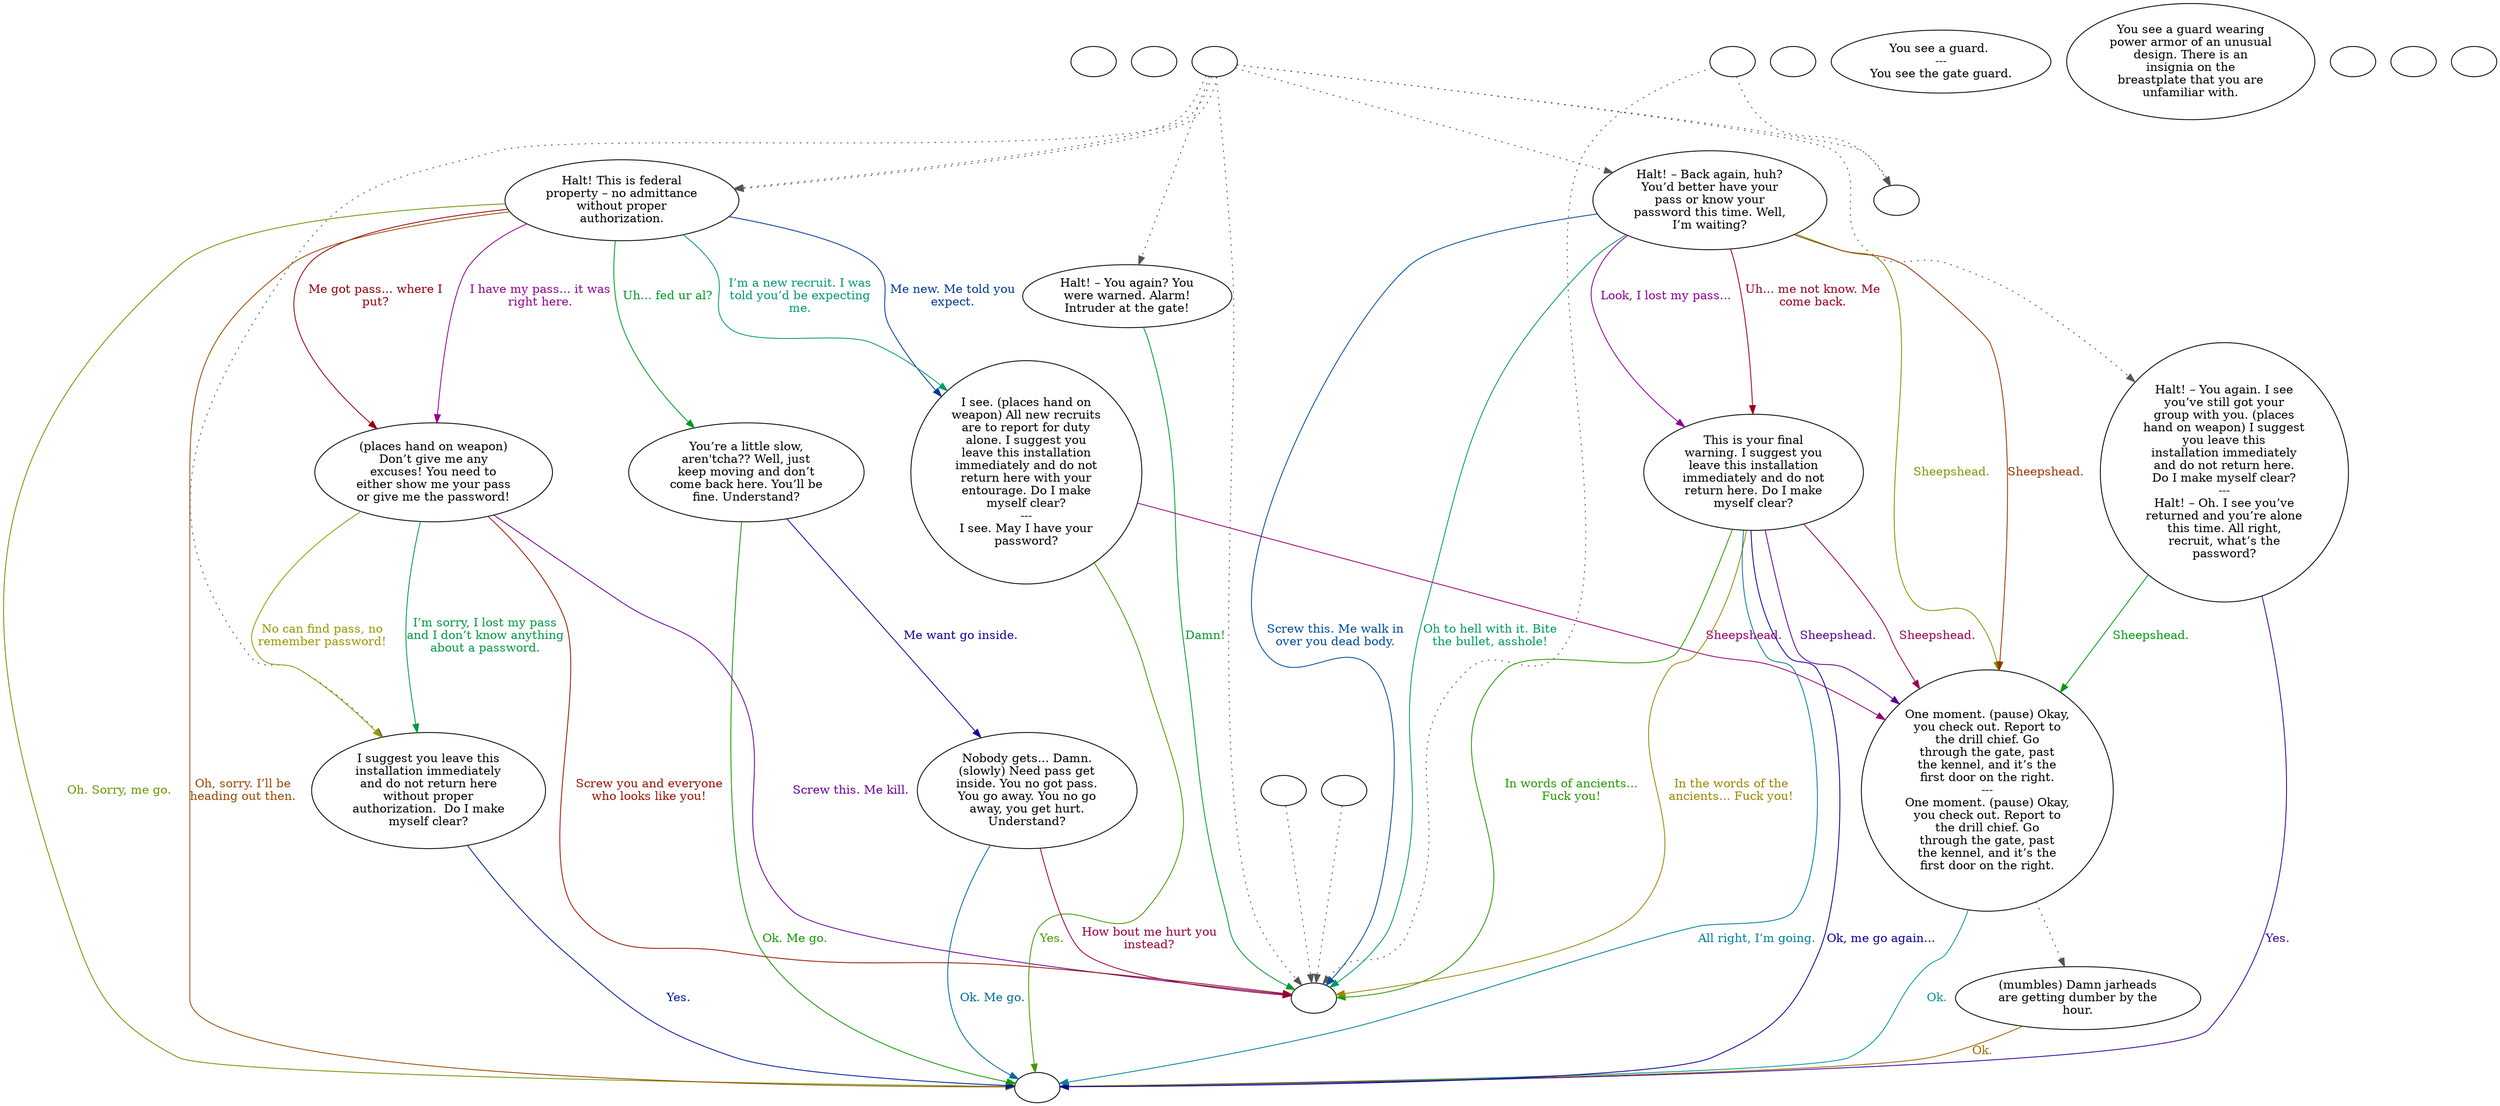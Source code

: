 digraph CCGGUARD {
  "checkPartyMembersNearDoor" [style=filled       fillcolor="#FFFFFF"       color="#000000"]
  "checkPartyMembersNearDoor" [label=""]
  "start" [style=filled       fillcolor="#FFFFFF"       color="#000000"]
  "start" [label=""]
  "critter_p_proc" [style=filled       fillcolor="#FFFFFF"       color="#000000"]
  "critter_p_proc" -> "Node012" [style=dotted color="#555555"]
  "critter_p_proc" -> "Node998" [style=dotted color="#555555"]
  "critter_p_proc" [label=""]
  "pickup_p_proc" [style=filled       fillcolor="#FFFFFF"       color="#000000"]
  "pickup_p_proc" -> "Node998" [style=dotted color="#555555"]
  "pickup_p_proc" [label=""]
  "talk_p_proc" [style=filled       fillcolor="#FFFFFF"       color="#000000"]
  "talk_p_proc" -> "Node012" [style=dotted color="#555555"]
  "talk_p_proc" -> "Node998" [style=dotted color="#555555"]
  "talk_p_proc" -> "Node001" [style=dotted color="#555555"]
  "talk_p_proc" -> "Node011" [style=dotted color="#555555"]
  "talk_p_proc" -> "Node009" [style=dotted color="#555555"]
  "talk_p_proc" -> "Node008" [style=dotted color="#555555"]
  "talk_p_proc" -> "Node001" [style=dotted color="#555555"]
  "talk_p_proc" -> "Node005" [style=dotted color="#555555"]
  "talk_p_proc" [label=""]
  "destroy_p_proc" [style=filled       fillcolor="#FFFFFF"       color="#000000"]
  "destroy_p_proc" [label=""]
  "look_at_p_proc" [style=filled       fillcolor="#FFFFFF"       color="#000000"]
  "look_at_p_proc" [label="You see a guard. \n---\nYou see the gate guard."]
  "description_p_proc" [style=filled       fillcolor="#FFFFFF"       color="#000000"]
  "description_p_proc" [label="You see a guard wearing\npower armor of an unusual\ndesign. There is an\ninsignia on the\nbreastplate that you are\nunfamiliar with."]
  "use_skill_on_p_proc" [style=filled       fillcolor="#FFFFFF"       color="#000000"]
  "use_skill_on_p_proc" [label=""]
  "damage_p_proc" [style=filled       fillcolor="#FFFFFF"       color="#000000"]
  "damage_p_proc" -> "Node998" [style=dotted color="#555555"]
  "damage_p_proc" [label=""]
  "map_enter_p_proc" [style=filled       fillcolor="#FFFFFF"       color="#000000"]
  "map_enter_p_proc" [label=""]
  "timed_event_p_proc" [style=filled       fillcolor="#FFFFFF"       color="#000000"]
  "timed_event_p_proc" [label=""]
  "Node001" [style=filled       fillcolor="#FFFFFF"       color="#000000"]
  "Node001" [label="Halt! This is federal\nproperty – no admittance\nwithout proper\nauthorization."]
  "Node001" -> "Node002" [label="Uh... fed ur al?" color="#009922" fontcolor="#009922"]
  "Node001" -> "Node004" [label="Me got pass... where I\nput?" color="#99000B" fontcolor="#99000B"]
  "Node001" -> "Node006" [label="Me new. Me told you\nexpect." color="#003899" fontcolor="#003899"]
  "Node001" -> "Node999" [label="Oh. Sorry, me go." color="#649900" fontcolor="#649900"]
  "Node001" -> "Node004" [label="I have my pass... it was\nright here." color="#990091" fontcolor="#990091"]
  "Node001" -> "Node006" [label="I’m a new recruit. I was\ntold you’d be expecting\nme." color="#009974" fontcolor="#009974"]
  "Node001" -> "Node999" [label="Oh, sorry. I’ll be\nheading out then." color="#994800" fontcolor="#994800"]
  "Node002" [style=filled       fillcolor="#FFFFFF"       color="#000000"]
  "Node002" [label="You’re a little slow,\naren'tcha?? Well, just\nkeep moving and don’t\ncome back here. You’ll be\nfine. Understand?"]
  "Node002" -> "Node003" [label="Me want go inside." color="#1B0099" fontcolor="#1B0099"]
  "Node002" -> "Node999" [label="Ok. Me go." color="#129900" fontcolor="#129900"]
  "Node003" [style=filled       fillcolor="#FFFFFF"       color="#000000"]
  "Node003" [label="Nobody gets... Damn.\n(slowly) Need pass get\ninside. You no got pass.\nYou go away. You no go\naway, you get hurt.\nUnderstand?"]
  "Node003" -> "Node998" [label="How bout me hurt you\ninstead?" color="#99003E" fontcolor="#99003E"]
  "Node003" -> "Node999" [label="Ok. Me go." color="#006B99" fontcolor="#006B99"]
  "Node004" [style=filled       fillcolor="#FFFFFF"       color="#000000"]
  "Node004" [label="(places hand on weapon)\nDon’t give me any\nexcuses! You need to\neither show me your pass\nor give me the password!"]
  "Node004" -> "Node005" [label="No can find pass, no\nremember password!" color="#979900" fontcolor="#979900"]
  "Node004" -> "Node998" [label="Screw this. Me kill." color="#6E0099" fontcolor="#6E0099"]
  "Node004" -> "Node005" [label="I’m sorry, I lost my pass\nand I don’t know anything\nabout a password." color="#009941" fontcolor="#009941"]
  "Node004" -> "Node998" [label="Screw you and everyone\nwho looks like you!" color="#991500" fontcolor="#991500"]
  "Node005" [style=filled       fillcolor="#FFFFFF"       color="#000000"]
  "Node005" [label="I suggest you leave this\ninstallation immediately\nand do not return here\nwithout proper\nauthorization.  Do I make\nmyself clear?"]
  "Node005" -> "Node999" [label="Yes." color="#001899" fontcolor="#001899"]
  "Node006" [style=filled       fillcolor="#FFFFFF"       color="#000000"]
  "Node006" [label="I see. (places hand on\nweapon) All new recruits\nare to report for duty\nalone. I suggest you\nleave this installation\nimmediately and do not\nreturn here with your\nentourage. Do I make\nmyself clear?\n---\nI see. May I have your\npassword?"]
  "Node006" -> "Node999" [label="Yes." color="#459900" fontcolor="#459900"]
  "Node006" -> "Node007" [label="Sheepshead." color="#990071" fontcolor="#990071"]
  "Node007" [style=filled       fillcolor="#FFFFFF"       color="#000000"]
  "Node007" -> "Node007a" [style=dotted color="#555555"]
  "Node007" [label="One moment. (pause) Okay,\nyou check out. Report to\nthe drill chief. Go\nthrough the gate, past\nthe kennel, and it’s the\nfirst door on the right.\n---\nOne moment. (pause) Okay,\nyou check out. Report to\nthe drill chief. Go\nthrough the gate, past\nthe kennel, and it’s the\nfirst door on the right."]
  "Node007" -> "Node999" [label="Ok." color="#009994" fontcolor="#009994"]
  "Node007a" [style=filled       fillcolor="#FFFFFF"       color="#000000"]
  "Node007a" [label="(mumbles) Damn jarheads\nare getting dumber by the\nhour."]
  "Node007a" -> "Node999" [label="Ok." color="#996700" fontcolor="#996700"]
  "Node008" [style=filled       fillcolor="#FFFFFF"       color="#000000"]
  "Node008" [label="Halt! – You again. I see\nyou’ve still got your\ngroup with you. (places\nhand on weapon) I suggest\nyou leave this\ninstallation immediately\nand do not return here.\nDo I make myself clear?\n---\nHalt! – Oh. I see you’ve\nreturned and you’re alone\nthis time. All right,\nrecruit, what’s the\npassword?"]
  "Node008" -> "Node999" [label="Yes." color="#3B0099" fontcolor="#3B0099"]
  "Node008" -> "Node007" [label="Sheepshead." color="#00990E" fontcolor="#00990E"]
  "Node009" [style=filled       fillcolor="#FFFFFF"       color="#000000"]
  "Node009" [label="Halt! – Back again, huh?\nYou’d better have your\npass or know your\npassword this time. Well,\nI’m waiting?"]
  "Node009" -> "Node010" [label="Uh... me not know. Me\ncome back." color="#99001F" fontcolor="#99001F"]
  "Node009" -> "Node998" [label="Screw this. Me walk in\nover you dead body." color="#004B99" fontcolor="#004B99"]
  "Node009" -> "Node007" [label="Sheepshead." color="#789900" fontcolor="#789900"]
  "Node009" -> "Node010" [label="Look, I lost my pass..." color="#8E0099" fontcolor="#8E0099"]
  "Node009" -> "Node998" [label="Oh to hell with it. Bite\nthe bullet, asshole!" color="#009961" fontcolor="#009961"]
  "Node009" -> "Node007" [label="Sheepshead." color="#993400" fontcolor="#993400"]
  "Node010" [style=filled       fillcolor="#FFFFFF"       color="#000000"]
  "Node010" [label="This is your final\nwarning. I suggest you\nleave this installation\nimmediately and do not\nreturn here. Do I make\nmyself clear?"]
  "Node010" -> "Node999" [label="Ok, me go again..." color="#080099" fontcolor="#080099"]
  "Node010" -> "Node998" [label="In words of ancients...\nFuck you!" color="#259900" fontcolor="#259900"]
  "Node010" -> "Node007" [label="Sheepshead." color="#990052" fontcolor="#990052"]
  "Node010" -> "Node999" [label="All right, I’m going." color="#007E99" fontcolor="#007E99"]
  "Node010" -> "Node998" [label="In the words of the\nancients... Fuck you!" color="#998700" fontcolor="#998700"]
  "Node010" -> "Node007" [label="Sheepshead." color="#5A0099" fontcolor="#5A0099"]
  "Node011" [style=filled       fillcolor="#FFFFFF"       color="#000000"]
  "Node011" [label="Halt! – You again? You\nwere warned. Alarm!\nIntruder at the gate!"]
  "Node011" -> "Node998" [label="Damn!" color="#00992E" fontcolor="#00992E"]
  "Node012" [style=filled       fillcolor="#FFFFFF"       color="#000000"]
  "Node012" [label=""]
  "Node998" [style=filled       fillcolor="#FFFFFF"       color="#000000"]
  "Node998" [label=""]
  "Node999" [style=filled       fillcolor="#FFFFFF"       color="#000000"]
  "Node999" [label=""]
}